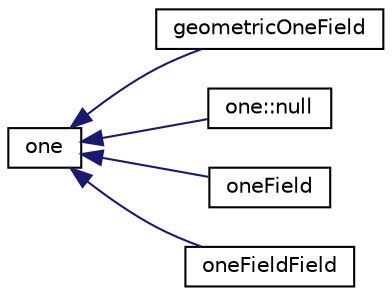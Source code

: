 digraph "Graphical Class Hierarchy"
{
  bgcolor="transparent";
  edge [fontname="Helvetica",fontsize="10",labelfontname="Helvetica",labelfontsize="10"];
  node [fontname="Helvetica",fontsize="10",shape=record];
  rankdir="LR";
  Node1 [label="one",height=0.2,width=0.4,color="black",URL="$classFoam_1_1one.html",tooltip="A class representing the concept of 1 (one), which can be used to avoid manipulating objects that are..."];
  Node1 -> Node2 [dir="back",color="midnightblue",fontsize="10",style="solid",fontname="Helvetica"];
  Node2 [label="geometricOneField",height=0.2,width=0.4,color="black",URL="$classFoam_1_1geometricOneField.html",tooltip="A class representing the concept of a GeometricField of 1 used to avoid unnecessary manipulations for..."];
  Node1 -> Node3 [dir="back",color="midnightblue",fontsize="10",style="solid",fontname="Helvetica"];
  Node3 [label="one::null",height=0.2,width=0.4,color="black",URL="$classFoam_1_1one_1_1null.html",tooltip="A one class with a null output adapter. "];
  Node1 -> Node4 [dir="back",color="midnightblue",fontsize="10",style="solid",fontname="Helvetica"];
  Node4 [label="oneField",height=0.2,width=0.4,color="black",URL="$classFoam_1_1oneField.html",tooltip="A class representing the concept of a field of 1 used to avoid unnecessary manipulations for objects ..."];
  Node1 -> Node5 [dir="back",color="midnightblue",fontsize="10",style="solid",fontname="Helvetica"];
  Node5 [label="oneFieldField",height=0.2,width=0.4,color="black",URL="$classFoam_1_1oneFieldField.html",tooltip="A class representing the concept of a field of oneFields used to avoid unnecessary manipulations for ..."];
}

